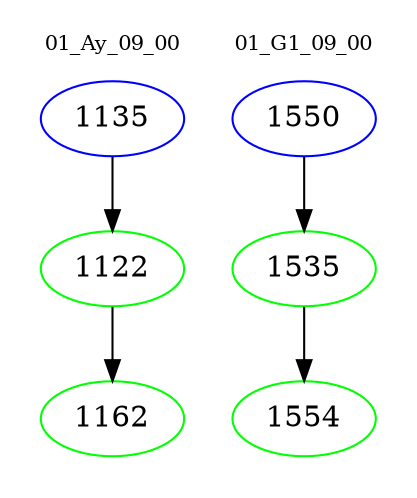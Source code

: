 digraph{
subgraph cluster_0 {
color = white
label = "01_Ay_09_00";
fontsize=10;
T0_1135 [label="1135", color="blue"]
T0_1135 -> T0_1122 [color="black"]
T0_1122 [label="1122", color="green"]
T0_1122 -> T0_1162 [color="black"]
T0_1162 [label="1162", color="green"]
}
subgraph cluster_1 {
color = white
label = "01_G1_09_00";
fontsize=10;
T1_1550 [label="1550", color="blue"]
T1_1550 -> T1_1535 [color="black"]
T1_1535 [label="1535", color="green"]
T1_1535 -> T1_1554 [color="black"]
T1_1554 [label="1554", color="green"]
}
}
